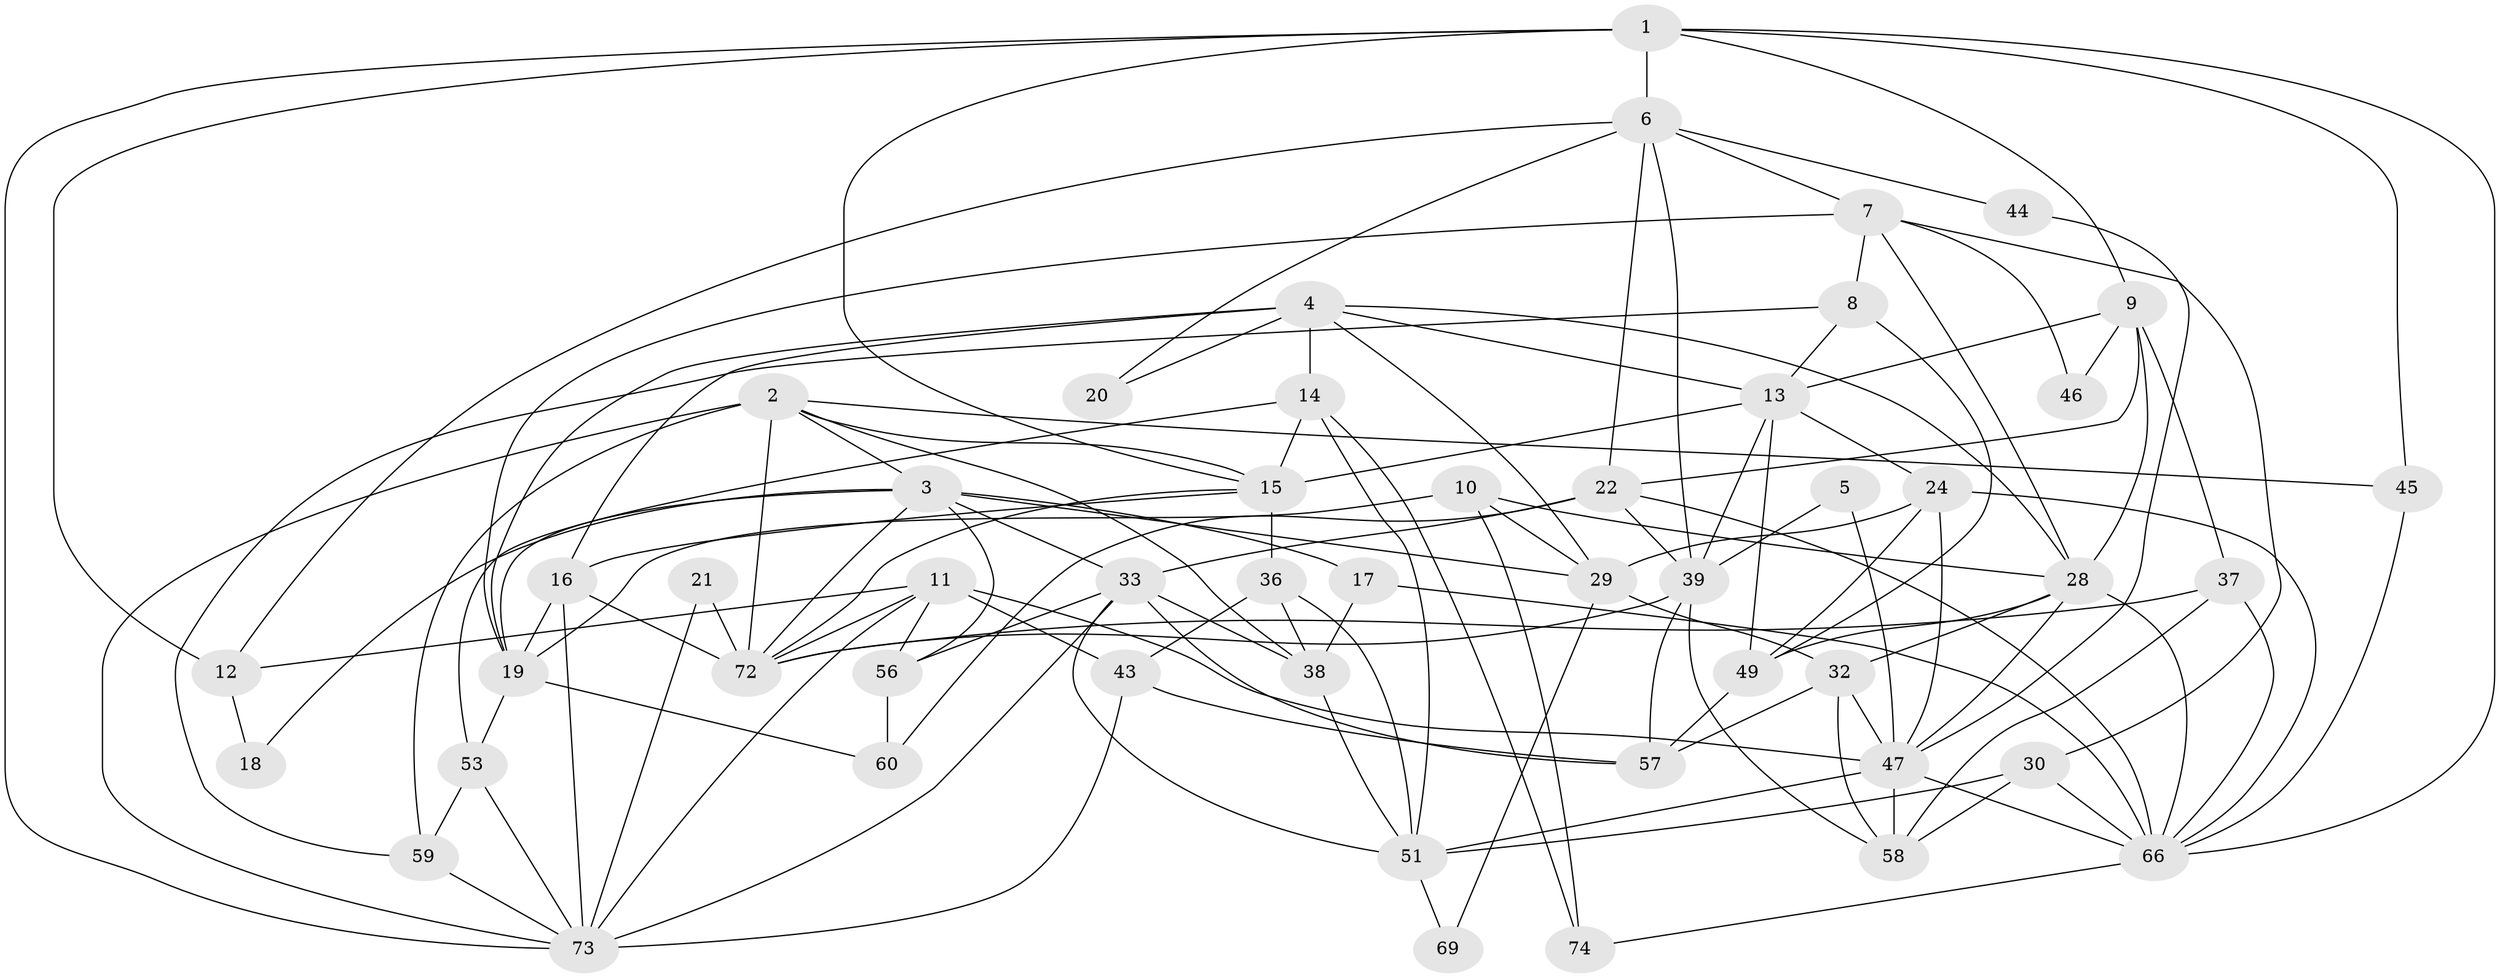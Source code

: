 // original degree distribution, {3: 0.2682926829268293, 4: 0.2682926829268293, 2: 0.14634146341463414, 5: 0.15853658536585366, 6: 0.10975609756097561, 9: 0.012195121951219513, 7: 0.024390243902439025, 8: 0.012195121951219513}
// Generated by graph-tools (version 1.1) at 2025/41/03/06/25 10:41:55]
// undirected, 50 vertices, 129 edges
graph export_dot {
graph [start="1"]
  node [color=gray90,style=filled];
  1 [super="+27"];
  2 [super="+31"];
  3 [super="+63"];
  4 [super="+41"];
  5;
  6 [super="+68"];
  7 [super="+26"];
  8;
  9 [super="+67"];
  10 [super="+23"];
  11 [super="+52"];
  12 [super="+81"];
  13 [super="+77"];
  14 [super="+34"];
  15 [super="+80"];
  16 [super="+25"];
  17 [super="+55"];
  18;
  19 [super="+64"];
  20;
  21;
  22 [super="+35"];
  24 [super="+50"];
  28 [super="+42"];
  29 [super="+62"];
  30;
  32 [super="+48"];
  33 [super="+40"];
  36;
  37;
  38 [super="+54"];
  39 [super="+82"];
  43;
  44;
  45;
  46;
  47 [super="+61"];
  49;
  51 [super="+70"];
  53 [super="+71"];
  56;
  57 [super="+76"];
  58 [super="+65"];
  59;
  60;
  66 [super="+79"];
  69;
  72 [super="+75"];
  73 [super="+78"];
  74;
  1 -- 6;
  1 -- 66;
  1 -- 73;
  1 -- 12;
  1 -- 45;
  1 -- 15;
  1 -- 9;
  2 -- 72;
  2 -- 38;
  2 -- 15;
  2 -- 3;
  2 -- 73;
  2 -- 59;
  2 -- 45;
  3 -- 19;
  3 -- 33;
  3 -- 18;
  3 -- 56;
  3 -- 72;
  3 -- 29;
  3 -- 17;
  4 -- 16;
  4 -- 20;
  4 -- 28;
  4 -- 14;
  4 -- 19;
  4 -- 13;
  4 -- 29;
  5 -- 39;
  5 -- 47;
  6 -- 7;
  6 -- 20;
  6 -- 39;
  6 -- 12;
  6 -- 44;
  6 -- 22;
  7 -- 46;
  7 -- 19;
  7 -- 8;
  7 -- 28;
  7 -- 30;
  8 -- 59;
  8 -- 13;
  8 -- 49;
  9 -- 46;
  9 -- 28;
  9 -- 22;
  9 -- 13;
  9 -- 37;
  10 -- 74;
  10 -- 28 [weight=2];
  10 -- 19;
  10 -- 29;
  11 -- 73;
  11 -- 56;
  11 -- 72;
  11 -- 43;
  11 -- 12;
  11 -- 47;
  12 -- 18;
  13 -- 15;
  13 -- 39;
  13 -- 49;
  13 -- 24;
  14 -- 51;
  14 -- 74;
  14 -- 53;
  14 -- 15;
  15 -- 72;
  15 -- 36;
  15 -- 16;
  16 -- 19;
  16 -- 72;
  16 -- 73;
  17 -- 38;
  17 -- 66;
  19 -- 53;
  19 -- 60;
  21 -- 73;
  21 -- 72;
  22 -- 66 [weight=2];
  22 -- 60;
  22 -- 33;
  22 -- 39;
  24 -- 47;
  24 -- 66;
  24 -- 29;
  24 -- 49;
  28 -- 66;
  28 -- 49;
  28 -- 32;
  28 -- 47;
  29 -- 32 [weight=2];
  29 -- 69;
  30 -- 66;
  30 -- 51;
  30 -- 58;
  32 -- 58;
  32 -- 47;
  32 -- 57;
  33 -- 56;
  33 -- 73;
  33 -- 38;
  33 -- 51;
  33 -- 57;
  36 -- 43;
  36 -- 51;
  36 -- 38;
  37 -- 72;
  37 -- 66;
  37 -- 58;
  38 -- 51;
  39 -- 58;
  39 -- 72;
  39 -- 57;
  43 -- 57;
  43 -- 73;
  44 -- 47;
  45 -- 66;
  47 -- 51;
  47 -- 66;
  47 -- 58;
  49 -- 57;
  51 -- 69;
  53 -- 59;
  53 -- 73;
  56 -- 60;
  59 -- 73;
  66 -- 74;
}
